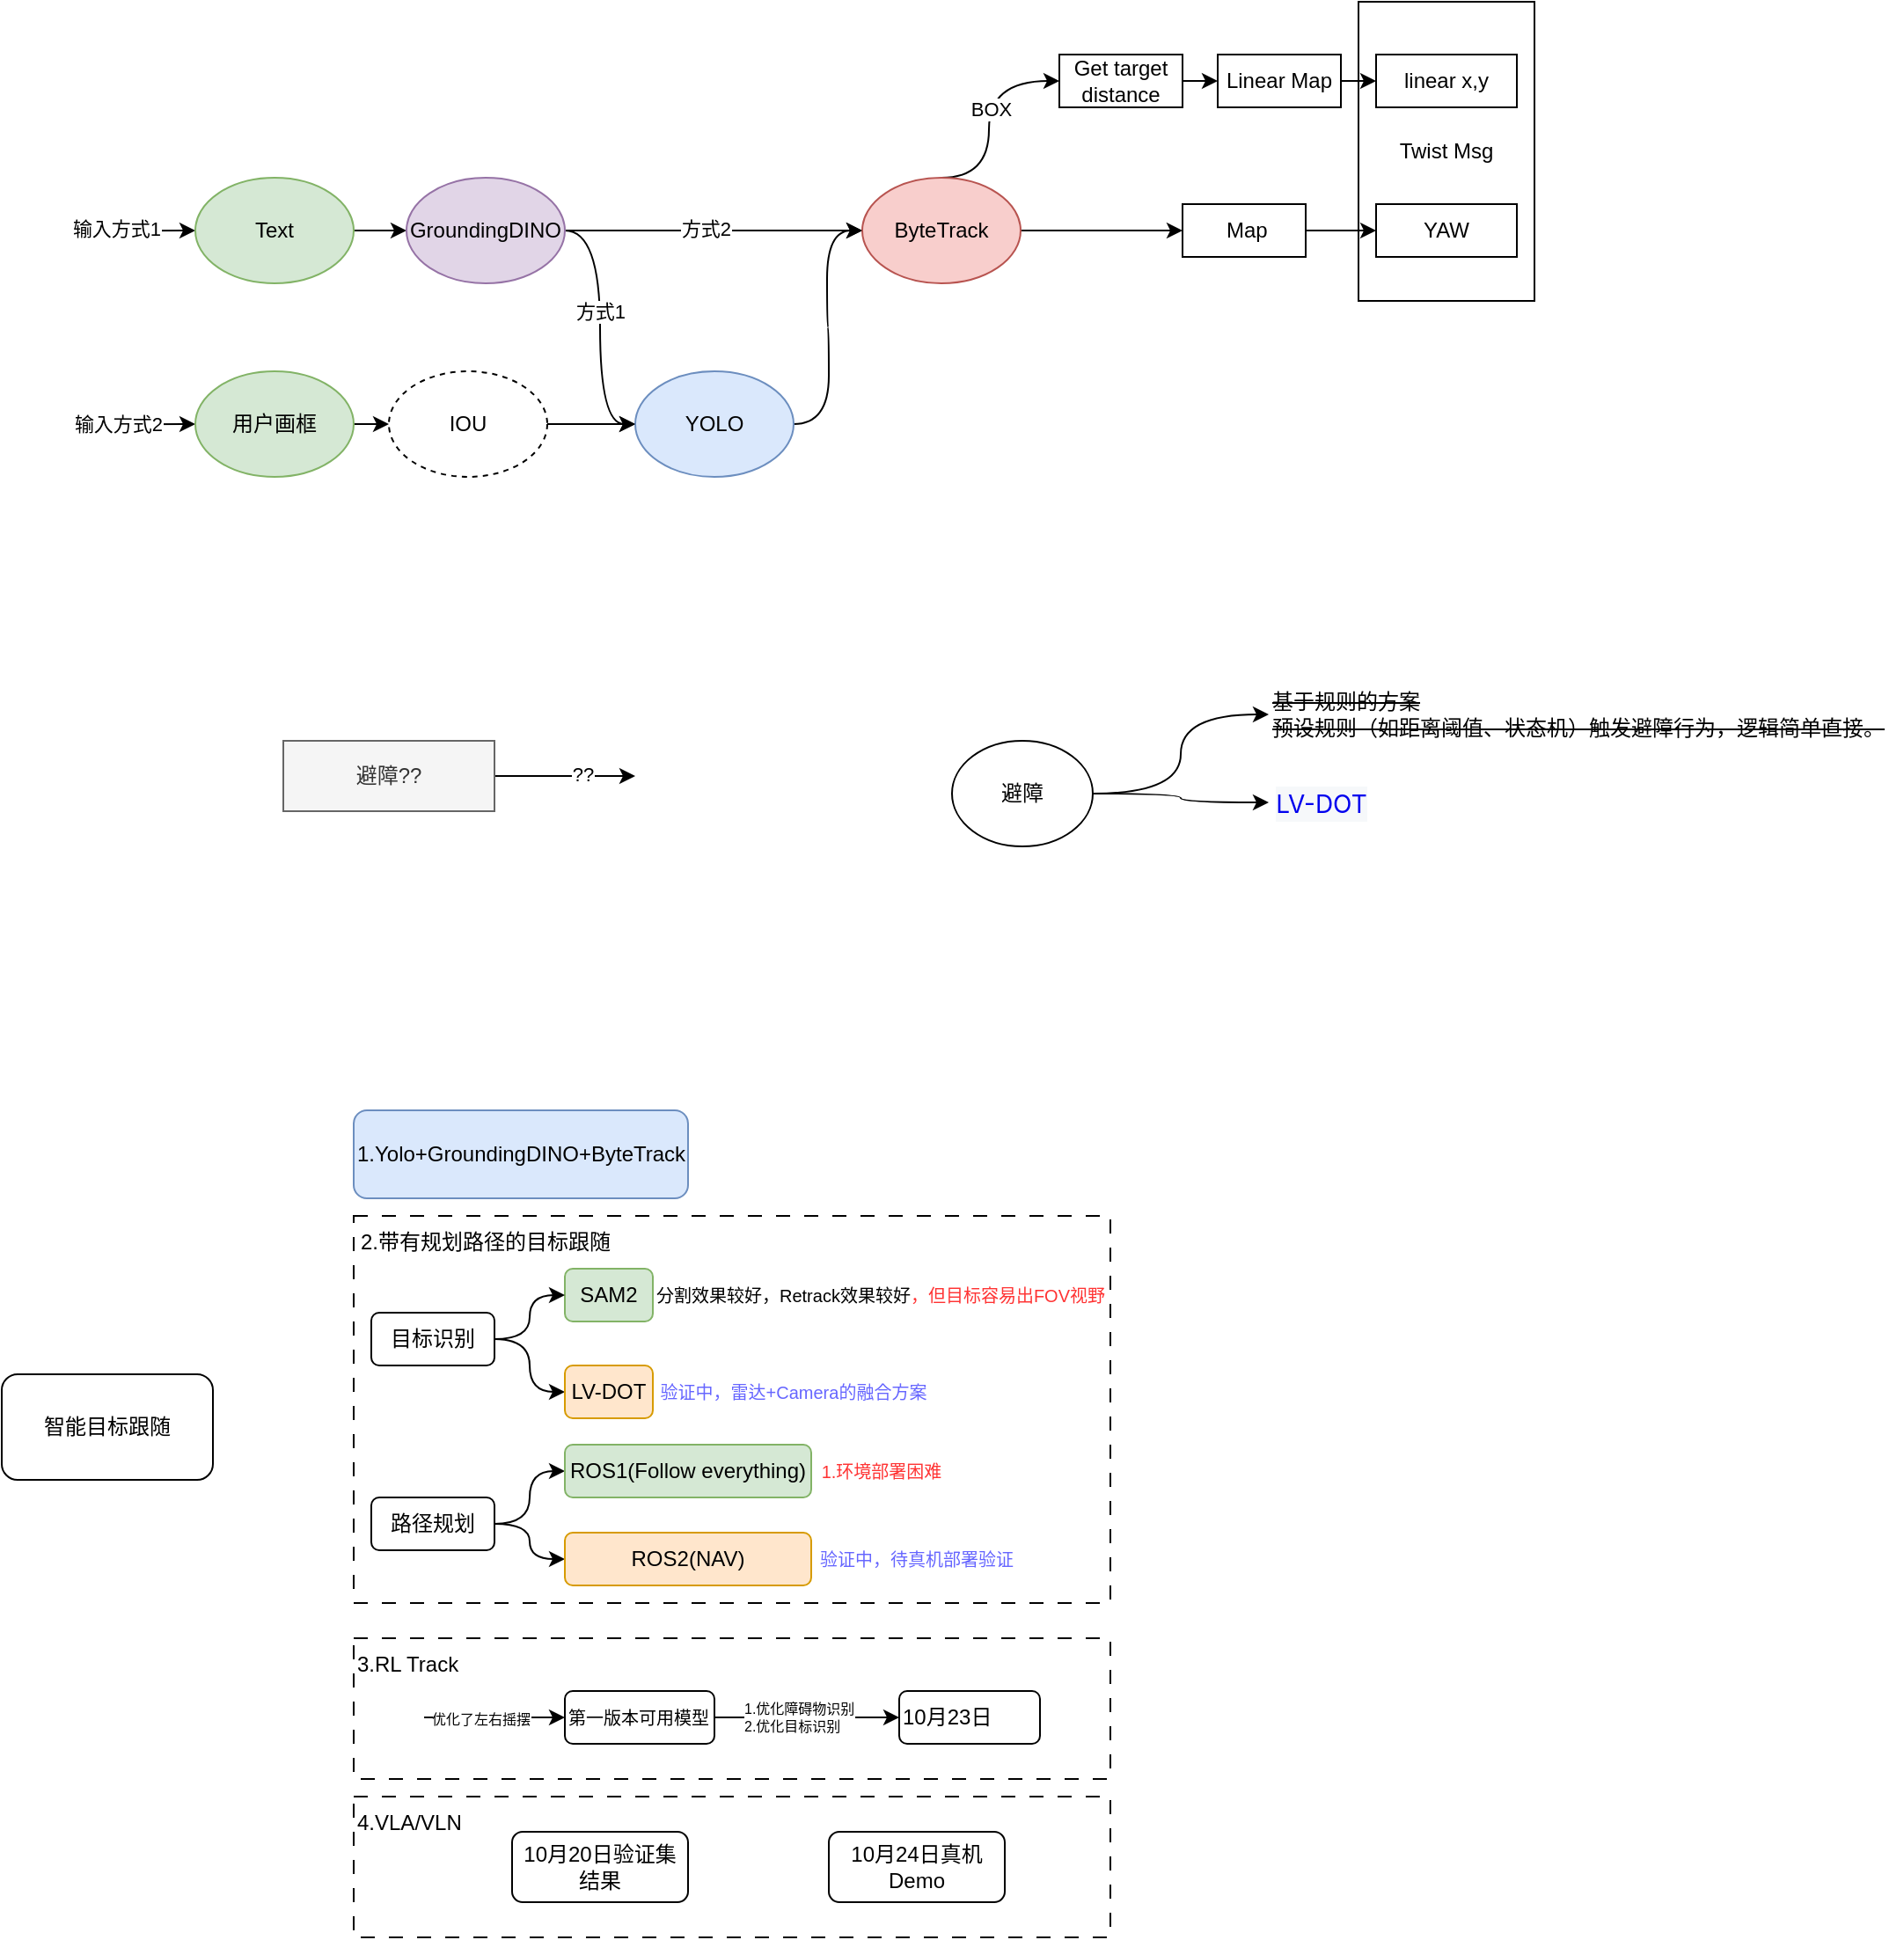 <mxfile version="28.2.5">
  <diagram name="第 1 页" id="Ie8UYRb_jQ_-8dDy_p2L">
    <mxGraphModel dx="679" dy="331" grid="1" gridSize="10" guides="1" tooltips="1" connect="1" arrows="1" fold="1" page="1" pageScale="1" pageWidth="827" pageHeight="1169" math="0" shadow="0">
      <root>
        <mxCell id="0" />
        <mxCell id="1" parent="0" />
        <mxCell id="fi_pxs0ZPSU9Ah6yGTQ0-19" value="" style="rounded=0;whiteSpace=wrap;html=1;labelBackgroundColor=none;fillColor=none;dashed=1;dashPattern=8 8;strokeWidth=1;" vertex="1" parent="1">
          <mxGeometry x="240" y="760" width="430" height="220" as="geometry" />
        </mxCell>
        <mxCell id="ED7PRQC9bT03xKeIf9AB-19" value="Twist Msg" style="rounded=0;whiteSpace=wrap;html=1;" parent="1" vertex="1">
          <mxGeometry x="811" y="70" width="100" height="170" as="geometry" />
        </mxCell>
        <mxCell id="ED7PRQC9bT03xKeIf9AB-3" value="" style="edgeStyle=orthogonalEdgeStyle;rounded=0;orthogonalLoop=1;jettySize=auto;html=1;curved=1;" parent="1" source="ED7PRQC9bT03xKeIf9AB-1" target="ED7PRQC9bT03xKeIf9AB-2" edge="1">
          <mxGeometry relative="1" as="geometry" />
        </mxCell>
        <mxCell id="ED7PRQC9bT03xKeIf9AB-16" style="edgeStyle=orthogonalEdgeStyle;curved=1;rounded=0;orthogonalLoop=1;jettySize=auto;html=1;exitX=0;exitY=0.5;exitDx=0;exitDy=0;startArrow=classic;startFill=1;endArrow=none;endFill=0;" parent="1" source="ED7PRQC9bT03xKeIf9AB-1" edge="1">
          <mxGeometry relative="1" as="geometry">
            <mxPoint x="90" y="310.238" as="targetPoint" />
          </mxGeometry>
        </mxCell>
        <mxCell id="ED7PRQC9bT03xKeIf9AB-18" value="输入方式2" style="edgeLabel;html=1;align=center;verticalAlign=middle;resizable=0;points=[];" parent="ED7PRQC9bT03xKeIf9AB-16" vertex="1" connectable="0">
          <mxGeometry x="0.481" y="-1" relative="1" as="geometry">
            <mxPoint as="offset" />
          </mxGeometry>
        </mxCell>
        <mxCell id="ED7PRQC9bT03xKeIf9AB-1" value="用户画框" style="ellipse;whiteSpace=wrap;html=1;fillColor=#d5e8d4;strokeColor=#82b366;" parent="1" vertex="1">
          <mxGeometry x="150" y="280" width="90" height="60" as="geometry" />
        </mxCell>
        <mxCell id="ED7PRQC9bT03xKeIf9AB-5" value="" style="edgeStyle=orthogonalEdgeStyle;curved=1;rounded=0;orthogonalLoop=1;jettySize=auto;html=1;" parent="1" source="ED7PRQC9bT03xKeIf9AB-2" target="ED7PRQC9bT03xKeIf9AB-4" edge="1">
          <mxGeometry relative="1" as="geometry" />
        </mxCell>
        <mxCell id="ED7PRQC9bT03xKeIf9AB-2" value="IOU" style="ellipse;whiteSpace=wrap;html=1;dashed=1;" parent="1" vertex="1">
          <mxGeometry x="260" y="280" width="90" height="60" as="geometry" />
        </mxCell>
        <mxCell id="ED7PRQC9bT03xKeIf9AB-7" value="" style="edgeStyle=orthogonalEdgeStyle;curved=1;rounded=0;orthogonalLoop=1;jettySize=auto;html=1;entryX=0;entryY=0.5;entryDx=0;entryDy=0;" parent="1" source="ED7PRQC9bT03xKeIf9AB-4" target="ED7PRQC9bT03xKeIf9AB-6" edge="1">
          <mxGeometry relative="1" as="geometry" />
        </mxCell>
        <mxCell id="ED7PRQC9bT03xKeIf9AB-25" style="edgeStyle=orthogonalEdgeStyle;curved=1;rounded=0;orthogonalLoop=1;jettySize=auto;html=1;exitX=0.5;exitY=0;exitDx=0;exitDy=0;entryX=0;entryY=0.5;entryDx=0;entryDy=0;" parent="1" source="ED7PRQC9bT03xKeIf9AB-6" target="ED7PRQC9bT03xKeIf9AB-23" edge="1">
          <mxGeometry relative="1" as="geometry">
            <Array as="points">
              <mxPoint x="601" y="170" />
              <mxPoint x="601" y="115" />
            </Array>
          </mxGeometry>
        </mxCell>
        <mxCell id="ED7PRQC9bT03xKeIf9AB-27" value="BOX" style="edgeLabel;html=1;align=center;verticalAlign=middle;resizable=0;points=[];" parent="ED7PRQC9bT03xKeIf9AB-25" vertex="1" connectable="0">
          <mxGeometry x="0.087" y="-1" relative="1" as="geometry">
            <mxPoint as="offset" />
          </mxGeometry>
        </mxCell>
        <mxCell id="ED7PRQC9bT03xKeIf9AB-4" value="YOLO" style="ellipse;whiteSpace=wrap;html=1;fillColor=#dae8fc;strokeColor=#6c8ebf;" parent="1" vertex="1">
          <mxGeometry x="400" y="280" width="90" height="60" as="geometry" />
        </mxCell>
        <mxCell id="Gve2Opq1UA-Lmk3f0lNB-2" style="edgeStyle=orthogonalEdgeStyle;rounded=0;orthogonalLoop=1;jettySize=auto;html=1;exitX=1;exitY=0.5;exitDx=0;exitDy=0;entryX=0;entryY=0.5;entryDx=0;entryDy=0;" parent="1" source="ED7PRQC9bT03xKeIf9AB-6" target="Gve2Opq1UA-Lmk3f0lNB-1" edge="1">
          <mxGeometry relative="1" as="geometry" />
        </mxCell>
        <mxCell id="ED7PRQC9bT03xKeIf9AB-6" value="ByteTrack" style="ellipse;whiteSpace=wrap;html=1;fillColor=#f8cecc;strokeColor=#b85450;" parent="1" vertex="1">
          <mxGeometry x="529" y="170" width="90" height="60" as="geometry" />
        </mxCell>
        <mxCell id="ED7PRQC9bT03xKeIf9AB-10" value="" style="edgeStyle=orthogonalEdgeStyle;curved=1;rounded=0;orthogonalLoop=1;jettySize=auto;html=1;" parent="1" source="ED7PRQC9bT03xKeIf9AB-8" target="ED7PRQC9bT03xKeIf9AB-9" edge="1">
          <mxGeometry relative="1" as="geometry" />
        </mxCell>
        <mxCell id="ED7PRQC9bT03xKeIf9AB-15" style="edgeStyle=orthogonalEdgeStyle;curved=1;rounded=0;orthogonalLoop=1;jettySize=auto;html=1;exitX=0;exitY=0.5;exitDx=0;exitDy=0;startArrow=classic;startFill=1;endArrow=none;endFill=0;" parent="1" source="ED7PRQC9bT03xKeIf9AB-8" edge="1">
          <mxGeometry relative="1" as="geometry">
            <mxPoint x="90" y="200.238" as="targetPoint" />
          </mxGeometry>
        </mxCell>
        <mxCell id="ED7PRQC9bT03xKeIf9AB-17" value="输入方式1" style="edgeLabel;html=1;align=center;verticalAlign=middle;resizable=0;points=[];" parent="ED7PRQC9bT03xKeIf9AB-15" vertex="1" connectable="0">
          <mxGeometry x="0.513" y="-2" relative="1" as="geometry">
            <mxPoint as="offset" />
          </mxGeometry>
        </mxCell>
        <mxCell id="ED7PRQC9bT03xKeIf9AB-8" value="Text" style="ellipse;whiteSpace=wrap;html=1;fillColor=#d5e8d4;strokeColor=#82b366;" parent="1" vertex="1">
          <mxGeometry x="150" y="170" width="90" height="60" as="geometry" />
        </mxCell>
        <mxCell id="ED7PRQC9bT03xKeIf9AB-11" style="edgeStyle=orthogonalEdgeStyle;curved=1;rounded=0;orthogonalLoop=1;jettySize=auto;html=1;exitX=1;exitY=0.5;exitDx=0;exitDy=0;entryX=0;entryY=0.5;entryDx=0;entryDy=0;" parent="1" source="ED7PRQC9bT03xKeIf9AB-9" target="ED7PRQC9bT03xKeIf9AB-4" edge="1">
          <mxGeometry relative="1" as="geometry" />
        </mxCell>
        <mxCell id="ED7PRQC9bT03xKeIf9AB-12" value="方式1" style="edgeLabel;html=1;align=center;verticalAlign=middle;resizable=0;points=[];" parent="ED7PRQC9bT03xKeIf9AB-11" vertex="1" connectable="0">
          <mxGeometry x="-0.123" relative="1" as="geometry">
            <mxPoint as="offset" />
          </mxGeometry>
        </mxCell>
        <mxCell id="ED7PRQC9bT03xKeIf9AB-13" style="edgeStyle=orthogonalEdgeStyle;curved=1;rounded=0;orthogonalLoop=1;jettySize=auto;html=1;exitX=1;exitY=0.5;exitDx=0;exitDy=0;entryX=0;entryY=0.5;entryDx=0;entryDy=0;" parent="1" source="ED7PRQC9bT03xKeIf9AB-9" target="ED7PRQC9bT03xKeIf9AB-6" edge="1">
          <mxGeometry relative="1" as="geometry" />
        </mxCell>
        <mxCell id="ED7PRQC9bT03xKeIf9AB-14" value="方式2" style="edgeLabel;html=1;align=center;verticalAlign=middle;resizable=0;points=[];" parent="ED7PRQC9bT03xKeIf9AB-13" vertex="1" connectable="0">
          <mxGeometry x="-0.058" y="1" relative="1" as="geometry">
            <mxPoint as="offset" />
          </mxGeometry>
        </mxCell>
        <mxCell id="ED7PRQC9bT03xKeIf9AB-9" value="GroundingDINO" style="ellipse;whiteSpace=wrap;html=1;fillColor=#e1d5e7;strokeColor=#9673a6;" parent="1" vertex="1">
          <mxGeometry x="270" y="170" width="90" height="60" as="geometry" />
        </mxCell>
        <mxCell id="ED7PRQC9bT03xKeIf9AB-20" value="YAW" style="whiteSpace=wrap;html=1;" parent="1" vertex="1">
          <mxGeometry x="821" y="185" width="80" height="30" as="geometry" />
        </mxCell>
        <mxCell id="ED7PRQC9bT03xKeIf9AB-22" value="linear x,y" style="whiteSpace=wrap;html=1;" parent="1" vertex="1">
          <mxGeometry x="821" y="100" width="80" height="30" as="geometry" />
        </mxCell>
        <mxCell id="ED7PRQC9bT03xKeIf9AB-31" value="" style="edgeStyle=orthogonalEdgeStyle;curved=1;rounded=0;orthogonalLoop=1;jettySize=auto;html=1;" parent="1" source="ED7PRQC9bT03xKeIf9AB-23" target="ED7PRQC9bT03xKeIf9AB-30" edge="1">
          <mxGeometry relative="1" as="geometry" />
        </mxCell>
        <mxCell id="ED7PRQC9bT03xKeIf9AB-23" value="Get target distance" style="rounded=0;whiteSpace=wrap;html=1;" parent="1" vertex="1">
          <mxGeometry x="641" y="100" width="70" height="30" as="geometry" />
        </mxCell>
        <mxCell id="ED7PRQC9bT03xKeIf9AB-32" style="edgeStyle=orthogonalEdgeStyle;curved=1;rounded=0;orthogonalLoop=1;jettySize=auto;html=1;exitX=1;exitY=0.5;exitDx=0;exitDy=0;entryX=0;entryY=0.5;entryDx=0;entryDy=0;" parent="1" source="ED7PRQC9bT03xKeIf9AB-30" target="ED7PRQC9bT03xKeIf9AB-22" edge="1">
          <mxGeometry relative="1" as="geometry" />
        </mxCell>
        <mxCell id="ED7PRQC9bT03xKeIf9AB-30" value="Linear Map" style="rounded=0;whiteSpace=wrap;html=1;" parent="1" vertex="1">
          <mxGeometry x="731" y="100" width="70" height="30" as="geometry" />
        </mxCell>
        <mxCell id="ED7PRQC9bT03xKeIf9AB-34" style="edgeStyle=orthogonalEdgeStyle;curved=1;rounded=0;orthogonalLoop=1;jettySize=auto;html=1;exitX=1;exitY=0.5;exitDx=0;exitDy=0;" parent="1" source="ED7PRQC9bT03xKeIf9AB-33" edge="1">
          <mxGeometry relative="1" as="geometry">
            <mxPoint x="400" y="510" as="targetPoint" />
          </mxGeometry>
        </mxCell>
        <mxCell id="ED7PRQC9bT03xKeIf9AB-35" value="??" style="edgeLabel;html=1;align=center;verticalAlign=middle;resizable=0;points=[];" parent="ED7PRQC9bT03xKeIf9AB-34" vertex="1" connectable="0">
          <mxGeometry x="0.238" y="2" relative="1" as="geometry">
            <mxPoint as="offset" />
          </mxGeometry>
        </mxCell>
        <mxCell id="ED7PRQC9bT03xKeIf9AB-33" value="避障??" style="rounded=0;whiteSpace=wrap;html=1;fillColor=#f5f5f5;fontColor=#333333;strokeColor=#666666;" parent="1" vertex="1">
          <mxGeometry x="200" y="490" width="120" height="40" as="geometry" />
        </mxCell>
        <mxCell id="Gve2Opq1UA-Lmk3f0lNB-3" style="edgeStyle=orthogonalEdgeStyle;rounded=0;orthogonalLoop=1;jettySize=auto;html=1;exitX=1;exitY=0.5;exitDx=0;exitDy=0;" parent="1" source="Gve2Opq1UA-Lmk3f0lNB-1" target="ED7PRQC9bT03xKeIf9AB-20" edge="1">
          <mxGeometry relative="1" as="geometry" />
        </mxCell>
        <mxCell id="Gve2Opq1UA-Lmk3f0lNB-1" value="&amp;nbsp;Map" style="rounded=0;whiteSpace=wrap;html=1;" parent="1" vertex="1">
          <mxGeometry x="711" y="185" width="70" height="30" as="geometry" />
        </mxCell>
        <mxCell id="qVJVAJJJqDEDEzeefkRm-9" style="edgeStyle=orthogonalEdgeStyle;curved=1;rounded=0;orthogonalLoop=1;jettySize=auto;html=1;exitX=1;exitY=0.5;exitDx=0;exitDy=0;entryX=0;entryY=0.5;entryDx=0;entryDy=0;" parent="1" source="qVJVAJJJqDEDEzeefkRm-1" target="qVJVAJJJqDEDEzeefkRm-8" edge="1">
          <mxGeometry relative="1" as="geometry" />
        </mxCell>
        <mxCell id="qVJVAJJJqDEDEzeefkRm-14" style="edgeStyle=orthogonalEdgeStyle;curved=1;rounded=0;orthogonalLoop=1;jettySize=auto;html=1;exitX=1;exitY=0.5;exitDx=0;exitDy=0;entryX=0;entryY=0.5;entryDx=0;entryDy=0;" parent="1" source="qVJVAJJJqDEDEzeefkRm-1" target="qVJVAJJJqDEDEzeefkRm-13" edge="1">
          <mxGeometry relative="1" as="geometry" />
        </mxCell>
        <mxCell id="qVJVAJJJqDEDEzeefkRm-1" value="避障" style="ellipse;whiteSpace=wrap;html=1;" parent="1" vertex="1">
          <mxGeometry x="580" y="490" width="80" height="60" as="geometry" />
        </mxCell>
        <mxCell id="qVJVAJJJqDEDEzeefkRm-8" value="&lt;strike&gt;基于规则的方案&lt;br&gt;预设规则（如距离阈值、状态机）触发避障行为，逻辑简单直接。&lt;/strike&gt;" style="text;strokeColor=none;align=left;fillColor=none;html=1;verticalAlign=middle;whiteSpace=wrap;rounded=0;labelBorderColor=none;" parent="1" vertex="1">
          <mxGeometry x="760" y="460" width="360" height="30" as="geometry" />
        </mxCell>
        <mxCell id="qVJVAJJJqDEDEzeefkRm-13" value="&lt;a style=&quot;box-sizing: border-box; background-color: rgb(246, 248, 250); display: flex; align-items: center; min-width: 3ch; line-height: var(--text-body-lineHeight-medium, 1.429); border-radius: var(--borderRadius-medium); padding-inline: var(--base-size-6); padding-block: var(--base-size-4); font-weight: var(--base-text-weight-semibold); font-family: -apple-system, &amp;quot;system-ui&amp;quot;, &amp;quot;Segoe UI&amp;quot;, &amp;quot;Noto Sans&amp;quot;, Helvetica, Arial, sans-serif, &amp;quot;Apple Color Emoji&amp;quot;, &amp;quot;Segoe UI Emoji&amp;quot;; font-size: 14px; text-align: start; text-decoration-line: none !important;&quot; class=&quot;AppHeader-context-item&quot; data-view-component=&quot;true&quot; id=&quot;contextregion-repositorycrumb-lv-dot-link&quot; aria-current=&quot;page&quot; href=&quot;https://github.com/Zhefan-Xu/LV-DOT&quot; data-analytics-event=&quot;{&amp;quot;category&amp;quot;:&amp;quot;SiteHeaderComponent&amp;quot;,&amp;quot;action&amp;quot;:&amp;quot;context_region_crumb&amp;quot;,&amp;quot;label&amp;quot;:&amp;quot;LV-DOT&amp;quot;,&amp;quot;screen_size&amp;quot;:&amp;quot;full&amp;quot;}&quot; data-target=&quot;context-region-crumb.linkElement&quot;&gt;&lt;span style=&quot;box-sizing: border-box; display: inline-block; overflow: hidden; text-overflow: ellipsis; text-wrap: nowrap;&quot; class=&quot;AppHeader-context-item-label&quot; data-target=&quot;context-region-crumb.labelElement&quot;&gt;LV-DOT&lt;/span&gt;&lt;/a&gt;" style="text;strokeColor=none;align=center;fillColor=none;html=1;verticalAlign=middle;whiteSpace=wrap;rounded=0;" parent="1" vertex="1">
          <mxGeometry x="760" y="510" width="60" height="30" as="geometry" />
        </mxCell>
        <mxCell id="qVJVAJJJqDEDEzeefkRm-16" value="智能目标跟随" style="rounded=1;whiteSpace=wrap;html=1;" parent="1" vertex="1">
          <mxGeometry x="40" y="850" width="120" height="60" as="geometry" />
        </mxCell>
        <mxCell id="fi_pxs0ZPSU9Ah6yGTQ0-1" value="1.Yolo+GroundingDINO+ByteTrack" style="rounded=1;whiteSpace=wrap;html=1;align=left;fillColor=#dae8fc;strokeColor=#6c8ebf;" vertex="1" parent="1">
          <mxGeometry x="240" y="700" width="190" height="50" as="geometry" />
        </mxCell>
        <mxCell id="fi_pxs0ZPSU9Ah6yGTQ0-2" value="10月23日" style="rounded=1;whiteSpace=wrap;html=1;align=left;" vertex="1" parent="1">
          <mxGeometry x="550" y="1030" width="80" height="30" as="geometry" />
        </mxCell>
        <mxCell id="fi_pxs0ZPSU9Ah6yGTQ0-3" value="SAM2" style="rounded=1;whiteSpace=wrap;html=1;align=center;fillColor=#d5e8d4;strokeColor=#82b366;" vertex="1" parent="1">
          <mxGeometry x="360" y="790" width="50" height="30" as="geometry" />
        </mxCell>
        <mxCell id="fi_pxs0ZPSU9Ah6yGTQ0-9" style="edgeStyle=orthogonalEdgeStyle;curved=1;rounded=0;orthogonalLoop=1;jettySize=auto;html=1;exitX=1;exitY=0.5;exitDx=0;exitDy=0;entryX=0;entryY=0.5;entryDx=0;entryDy=0;" edge="1" parent="1" source="fi_pxs0ZPSU9Ah6yGTQ0-4" target="fi_pxs0ZPSU9Ah6yGTQ0-3">
          <mxGeometry relative="1" as="geometry" />
        </mxCell>
        <mxCell id="fi_pxs0ZPSU9Ah6yGTQ0-10" style="edgeStyle=orthogonalEdgeStyle;curved=1;rounded=0;orthogonalLoop=1;jettySize=auto;html=1;exitX=1;exitY=0.5;exitDx=0;exitDy=0;entryX=0;entryY=0.5;entryDx=0;entryDy=0;" edge="1" parent="1" source="fi_pxs0ZPSU9Ah6yGTQ0-4" target="fi_pxs0ZPSU9Ah6yGTQ0-6">
          <mxGeometry relative="1" as="geometry" />
        </mxCell>
        <mxCell id="fi_pxs0ZPSU9Ah6yGTQ0-4" value="目标识别" style="rounded=1;whiteSpace=wrap;html=1;" vertex="1" parent="1">
          <mxGeometry x="250" y="815" width="70" height="30" as="geometry" />
        </mxCell>
        <mxCell id="fi_pxs0ZPSU9Ah6yGTQ0-13" style="edgeStyle=orthogonalEdgeStyle;curved=1;rounded=0;orthogonalLoop=1;jettySize=auto;html=1;exitX=1;exitY=0.5;exitDx=0;exitDy=0;entryX=0;entryY=0.5;entryDx=0;entryDy=0;" edge="1" parent="1" source="fi_pxs0ZPSU9Ah6yGTQ0-5" target="fi_pxs0ZPSU9Ah6yGTQ0-11">
          <mxGeometry relative="1" as="geometry" />
        </mxCell>
        <mxCell id="fi_pxs0ZPSU9Ah6yGTQ0-14" style="edgeStyle=orthogonalEdgeStyle;curved=1;rounded=0;orthogonalLoop=1;jettySize=auto;html=1;exitX=1;exitY=0.5;exitDx=0;exitDy=0;entryX=0;entryY=0.5;entryDx=0;entryDy=0;" edge="1" parent="1" source="fi_pxs0ZPSU9Ah6yGTQ0-5" target="fi_pxs0ZPSU9Ah6yGTQ0-12">
          <mxGeometry relative="1" as="geometry" />
        </mxCell>
        <mxCell id="fi_pxs0ZPSU9Ah6yGTQ0-5" value="路径规划" style="rounded=1;whiteSpace=wrap;html=1;" vertex="1" parent="1">
          <mxGeometry x="250" y="920" width="70" height="30" as="geometry" />
        </mxCell>
        <mxCell id="fi_pxs0ZPSU9Ah6yGTQ0-6" value="LV-DOT" style="rounded=1;whiteSpace=wrap;html=1;align=center;fillColor=#ffe6cc;strokeColor=#d79b00;" vertex="1" parent="1">
          <mxGeometry x="360" y="845" width="50" height="30" as="geometry" />
        </mxCell>
        <mxCell id="fi_pxs0ZPSU9Ah6yGTQ0-11" value="ROS1(Follow everything)" style="rounded=1;whiteSpace=wrap;html=1;align=center;fillColor=#d5e8d4;strokeColor=#82b366;" vertex="1" parent="1">
          <mxGeometry x="360" y="890" width="140" height="30" as="geometry" />
        </mxCell>
        <mxCell id="fi_pxs0ZPSU9Ah6yGTQ0-12" value="ROS2(NAV)" style="rounded=1;whiteSpace=wrap;html=1;align=center;fillColor=#ffe6cc;strokeColor=#d79b00;" vertex="1" parent="1">
          <mxGeometry x="360" y="940" width="140" height="30" as="geometry" />
        </mxCell>
        <mxCell id="fi_pxs0ZPSU9Ah6yGTQ0-15" value="1.环境部署困难" style="text;strokeColor=none;align=center;fillColor=none;html=1;verticalAlign=middle;whiteSpace=wrap;rounded=0;fontStyle=0;fontColor=#FF3333;fontSize=10;" vertex="1" parent="1">
          <mxGeometry x="500" y="890" width="80" height="30" as="geometry" />
        </mxCell>
        <mxCell id="fi_pxs0ZPSU9Ah6yGTQ0-16" value="&lt;font style=&quot;color: rgb(0, 0, 0);&quot;&gt;分割效果较好，Retrack效果较好&lt;/font&gt;，但目标容易出FOV视野" style="text;strokeColor=none;align=left;fillColor=none;html=1;verticalAlign=middle;whiteSpace=wrap;rounded=0;fontStyle=0;fontColor=#FF3333;fontSize=10;" vertex="1" parent="1">
          <mxGeometry x="410" y="790" width="260" height="30" as="geometry" />
        </mxCell>
        <mxCell id="fi_pxs0ZPSU9Ah6yGTQ0-17" value="验证中，雷达+Camera的融合方案" style="text;strokeColor=none;align=center;fillColor=none;html=1;verticalAlign=middle;whiteSpace=wrap;rounded=0;fontStyle=0;fontColor=#6666FF;fontSize=10;" vertex="1" parent="1">
          <mxGeometry x="410" y="845" width="160" height="30" as="geometry" />
        </mxCell>
        <mxCell id="fi_pxs0ZPSU9Ah6yGTQ0-18" value="验证中，待真机部署验证" style="text;strokeColor=none;align=center;fillColor=none;html=1;verticalAlign=middle;whiteSpace=wrap;rounded=0;fontStyle=0;fontColor=#6666FF;fontSize=10;" vertex="1" parent="1">
          <mxGeometry x="500" y="940" width="120" height="30" as="geometry" />
        </mxCell>
        <mxCell id="fi_pxs0ZPSU9Ah6yGTQ0-20" value="2.带有规划路径的目标跟随" style="text;strokeColor=none;align=center;fillColor=none;html=1;verticalAlign=middle;whiteSpace=wrap;rounded=0;" vertex="1" parent="1">
          <mxGeometry x="240" y="760" width="150" height="30" as="geometry" />
        </mxCell>
        <mxCell id="fi_pxs0ZPSU9Ah6yGTQ0-23" style="edgeStyle=orthogonalEdgeStyle;curved=1;rounded=0;orthogonalLoop=1;jettySize=auto;html=1;exitX=0;exitY=0.5;exitDx=0;exitDy=0;startArrow=classic;startFill=1;endArrow=none;endFill=0;" edge="1" parent="1" source="fi_pxs0ZPSU9Ah6yGTQ0-21">
          <mxGeometry relative="1" as="geometry">
            <mxPoint x="280" y="1044.95" as="targetPoint" />
            <mxPoint x="390" y="1044.76" as="sourcePoint" />
          </mxGeometry>
        </mxCell>
        <mxCell id="fi_pxs0ZPSU9Ah6yGTQ0-24" value="优化了左右摇摆" style="edgeLabel;html=1;align=center;verticalAlign=middle;resizable=0;points=[];fontSize=8;" vertex="1" connectable="0" parent="fi_pxs0ZPSU9Ah6yGTQ0-23">
          <mxGeometry x="0.414" relative="1" as="geometry">
            <mxPoint x="8" as="offset" />
          </mxGeometry>
        </mxCell>
        <mxCell id="fi_pxs0ZPSU9Ah6yGTQ0-25" style="edgeStyle=orthogonalEdgeStyle;curved=1;rounded=0;orthogonalLoop=1;jettySize=auto;html=1;exitX=1;exitY=0.5;exitDx=0;exitDy=0;entryX=0;entryY=0.5;entryDx=0;entryDy=0;" edge="1" parent="1" source="fi_pxs0ZPSU9Ah6yGTQ0-21" target="fi_pxs0ZPSU9Ah6yGTQ0-2">
          <mxGeometry relative="1" as="geometry" />
        </mxCell>
        <mxCell id="fi_pxs0ZPSU9Ah6yGTQ0-26" value="1.优化障碍物识别&lt;br&gt;2.优化目标识别" style="edgeLabel;html=1;align=left;verticalAlign=middle;resizable=0;points=[];fontSize=8;" vertex="1" connectable="0" parent="fi_pxs0ZPSU9Ah6yGTQ0-25">
          <mxGeometry x="-0.109" y="-1" relative="1" as="geometry">
            <mxPoint x="-32" y="-1" as="offset" />
          </mxGeometry>
        </mxCell>
        <mxCell id="fi_pxs0ZPSU9Ah6yGTQ0-21" value="第一版本可用模型" style="rounded=1;whiteSpace=wrap;html=1;align=left;fontSize=10;" vertex="1" parent="1">
          <mxGeometry x="360" y="1030" width="85" height="30" as="geometry" />
        </mxCell>
        <mxCell id="fi_pxs0ZPSU9Ah6yGTQ0-27" value="" style="rounded=0;whiteSpace=wrap;html=1;labelBackgroundColor=none;fillColor=none;dashed=1;dashPattern=8 8;strokeWidth=1;" vertex="1" parent="1">
          <mxGeometry x="240" y="1000" width="430" height="80" as="geometry" />
        </mxCell>
        <mxCell id="fi_pxs0ZPSU9Ah6yGTQ0-28" value="3.RL Track" style="text;strokeColor=none;align=left;fillColor=none;html=1;verticalAlign=middle;whiteSpace=wrap;rounded=0;" vertex="1" parent="1">
          <mxGeometry x="240" y="1000" width="150" height="30" as="geometry" />
        </mxCell>
        <mxCell id="fi_pxs0ZPSU9Ah6yGTQ0-29" value="" style="rounded=0;whiteSpace=wrap;html=1;labelBackgroundColor=none;fillColor=none;dashed=1;dashPattern=8 8;strokeWidth=1;" vertex="1" parent="1">
          <mxGeometry x="240" y="1090" width="430" height="80" as="geometry" />
        </mxCell>
        <mxCell id="fi_pxs0ZPSU9Ah6yGTQ0-30" value="4.VLA/VLN" style="text;strokeColor=none;align=left;fillColor=none;html=1;verticalAlign=middle;whiteSpace=wrap;rounded=0;" vertex="1" parent="1">
          <mxGeometry x="240" y="1090" width="150" height="30" as="geometry" />
        </mxCell>
        <mxCell id="fi_pxs0ZPSU9Ah6yGTQ0-32" value="10月20日验证集结果" style="rounded=1;whiteSpace=wrap;html=1;" vertex="1" parent="1">
          <mxGeometry x="330" y="1110" width="100" height="40" as="geometry" />
        </mxCell>
        <mxCell id="fi_pxs0ZPSU9Ah6yGTQ0-33" value="10月24日真机Demo" style="rounded=1;whiteSpace=wrap;html=1;" vertex="1" parent="1">
          <mxGeometry x="510" y="1110" width="100" height="40" as="geometry" />
        </mxCell>
      </root>
    </mxGraphModel>
  </diagram>
</mxfile>

